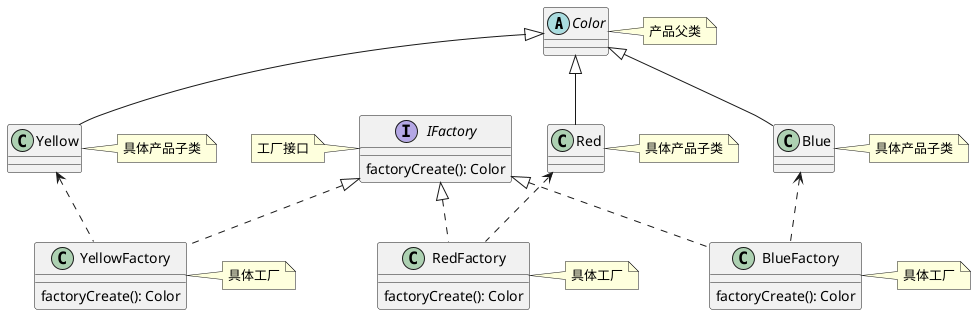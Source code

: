 @startuml

abstract class Color
note right: 产品父类

class Red
note right: 具体产品子类
class Yellow
note right: 具体产品子类
class Blue
note right: 具体产品子类

interface IFactory {
    factoryCreate(): Color
}
note left : 工厂接口
class RedFactory  {
    factoryCreate(): Color
}
note right: 具体工厂
class YellowFactory  {
    factoryCreate(): Color
}
note right: 具体工厂
class BlueFactory  {
    factoryCreate(): Color
}
note right: 具体工厂

Red <.. RedFactory
Yellow <.. YellowFactory
Blue <.. BlueFactory

Color <|-- Red
Color <|-- Yellow
Color <|-- Blue

IFactory <|.. RedFactory
IFactory <|.. YellowFactory
IFactory <|.. BlueFactory
@enduml